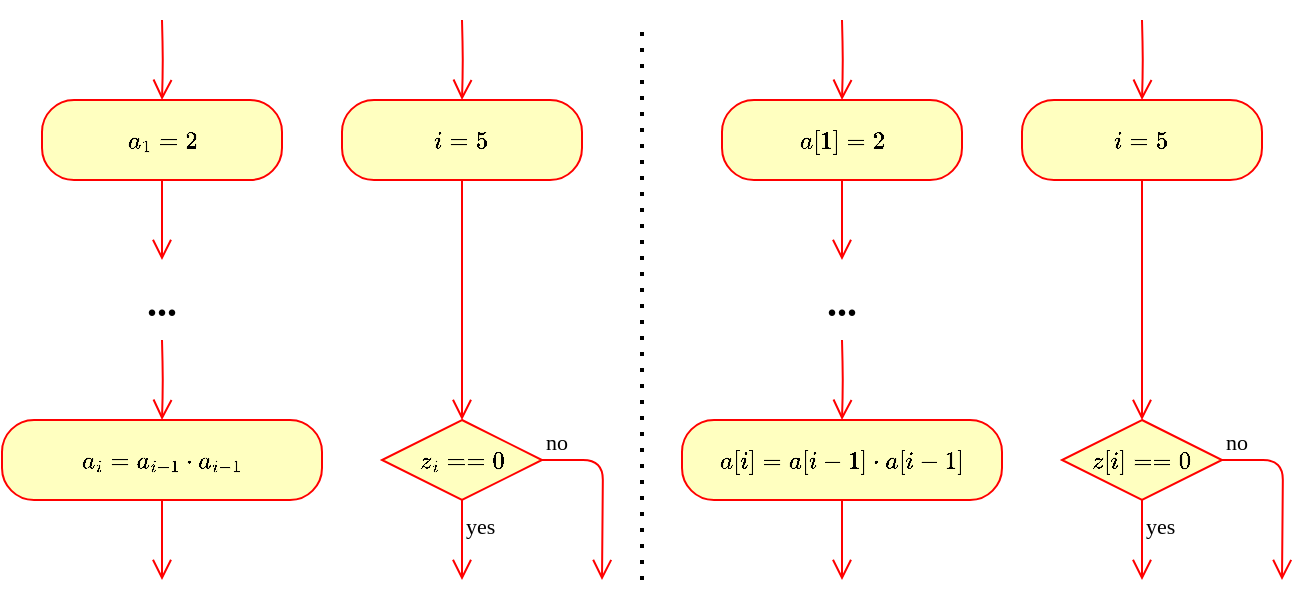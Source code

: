 <mxfile>
    <diagram id="fOQ8CYuaFxciZi-NXLuo" name="Page-1">
        <mxGraphModel dx="803" dy="706" grid="1" gridSize="10" guides="1" tooltips="1" connect="1" arrows="1" fold="1" page="1" pageScale="1" pageWidth="850" pageHeight="1100" math="1" shadow="0">
            <root>
                <mxCell id="0"/>
                <mxCell id="1" parent="0"/>
                <mxCell id="2" value="\(a_1 = 2\)" style="rounded=1;whiteSpace=wrap;html=1;arcSize=40;fontColor=#000000;fillColor=#ffffc0;strokeColor=#ff0000;fontFamily=OpenSans;" parent="1" vertex="1">
                    <mxGeometry x="120" y="280" width="120" height="40" as="geometry"/>
                </mxCell>
                <mxCell id="3" value="" style="edgeStyle=orthogonalEdgeStyle;html=1;verticalAlign=bottom;endArrow=open;endSize=8;strokeColor=#ff0000;fontFamily=OpenSans;" parent="1" source="2" edge="1">
                    <mxGeometry relative="1" as="geometry">
                        <mxPoint x="180" y="360" as="targetPoint"/>
                    </mxGeometry>
                </mxCell>
                <mxCell id="10" value="\(z_i == 0\)" style="rhombus;whiteSpace=wrap;html=1;fontColor=#000000;fillColor=#ffffc0;strokeColor=#ff0000;fontFamily=OpenSans;" parent="1" vertex="1">
                    <mxGeometry x="290" y="440" width="80" height="40" as="geometry"/>
                </mxCell>
                <mxCell id="11" value="no" style="edgeStyle=orthogonalEdgeStyle;html=1;align=left;verticalAlign=bottom;endArrow=open;endSize=8;strokeColor=#ff0000;fontFamily=OpenSans;" parent="1" source="10" edge="1">
                    <mxGeometry x="-1" relative="1" as="geometry">
                        <mxPoint x="400" y="520" as="targetPoint"/>
                    </mxGeometry>
                </mxCell>
                <mxCell id="12" value="yes" style="edgeStyle=orthogonalEdgeStyle;html=1;align=left;verticalAlign=top;endArrow=open;endSize=8;strokeColor=#ff0000;fontFamily=OpenSans;" parent="1" source="10" edge="1">
                    <mxGeometry x="-1" relative="1" as="geometry">
                        <mxPoint x="330" y="520" as="targetPoint"/>
                    </mxGeometry>
                </mxCell>
                <mxCell id="13" value="" style="edgeStyle=orthogonalEdgeStyle;html=1;verticalAlign=bottom;endArrow=open;endSize=8;strokeColor=#ff0000;entryX=0.5;entryY=0;entryDx=0;entryDy=0;fontFamily=OpenSans;" parent="1" target="2" edge="1">
                    <mxGeometry relative="1" as="geometry">
                        <mxPoint x="190" y="390" as="targetPoint"/>
                        <mxPoint x="180" y="240" as="sourcePoint"/>
                    </mxGeometry>
                </mxCell>
                <mxCell id="14" value="$$a_i = a_{i-1} \cdot a_{i-1}$$" style="rounded=1;whiteSpace=wrap;html=1;arcSize=40;fontColor=#000000;fillColor=#ffffc0;strokeColor=#ff0000;fontFamily=OpenSans;" parent="1" vertex="1">
                    <mxGeometry x="100" y="440" width="160" height="40" as="geometry"/>
                </mxCell>
                <mxCell id="15" value="" style="edgeStyle=orthogonalEdgeStyle;html=1;verticalAlign=bottom;endArrow=open;endSize=8;strokeColor=#ff0000;fontFamily=OpenSans;" parent="1" source="14" edge="1">
                    <mxGeometry relative="1" as="geometry">
                        <mxPoint x="180" y="520" as="targetPoint"/>
                    </mxGeometry>
                </mxCell>
                <mxCell id="16" value="" style="edgeStyle=orthogonalEdgeStyle;html=1;verticalAlign=bottom;endArrow=open;endSize=8;strokeColor=#ff0000;entryX=0.5;entryY=0;entryDx=0;entryDy=0;fontFamily=OpenSans;" parent="1" target="14" edge="1">
                    <mxGeometry relative="1" as="geometry">
                        <mxPoint x="190" y="540" as="targetPoint"/>
                        <mxPoint x="180" y="400" as="sourcePoint"/>
                    </mxGeometry>
                </mxCell>
                <mxCell id="17" value="\(i=5\)" style="rounded=1;whiteSpace=wrap;html=1;arcSize=40;fontColor=#000000;fillColor=#ffffc0;strokeColor=#ff0000;fontFamily=OpenSans;" parent="1" vertex="1">
                    <mxGeometry x="270" y="280" width="120" height="40" as="geometry"/>
                </mxCell>
                <mxCell id="18" value="" style="edgeStyle=orthogonalEdgeStyle;html=1;verticalAlign=bottom;endArrow=open;endSize=8;strokeColor=#ff0000;entryX=0.5;entryY=0;entryDx=0;entryDy=0;fontFamily=OpenSans;" parent="1" source="17" target="10" edge="1">
                    <mxGeometry relative="1" as="geometry">
                        <mxPoint x="350" y="330" as="targetPoint"/>
                    </mxGeometry>
                </mxCell>
                <mxCell id="19" value="" style="edgeStyle=orthogonalEdgeStyle;html=1;verticalAlign=bottom;endArrow=open;endSize=8;strokeColor=#ff0000;entryX=0.5;entryY=0;entryDx=0;entryDy=0;fontFamily=OpenSans;" parent="1" target="17" edge="1">
                    <mxGeometry relative="1" as="geometry">
                        <mxPoint x="360" y="340" as="targetPoint"/>
                        <mxPoint x="330" y="240" as="sourcePoint"/>
                    </mxGeometry>
                </mxCell>
                <mxCell id="20" value="..." style="text;html=1;align=center;verticalAlign=middle;whiteSpace=wrap;rounded=0;fontStyle=1;fontSize=20;fontFamily=OpenSans;" parent="1" vertex="1">
                    <mxGeometry x="150" y="360" width="60" height="40" as="geometry"/>
                </mxCell>
                <mxCell id="21" value="\(a[1] = 2\)" style="rounded=1;whiteSpace=wrap;html=1;arcSize=40;fontColor=#000000;fillColor=#ffffc0;strokeColor=#ff0000;fontFamily=OpenSans;" parent="1" vertex="1">
                    <mxGeometry x="460" y="280" width="120" height="40" as="geometry"/>
                </mxCell>
                <mxCell id="22" value="" style="edgeStyle=orthogonalEdgeStyle;html=1;verticalAlign=bottom;endArrow=open;endSize=8;strokeColor=#ff0000;fontFamily=OpenSans;" parent="1" source="21" edge="1">
                    <mxGeometry relative="1" as="geometry">
                        <mxPoint x="520" y="360" as="targetPoint"/>
                    </mxGeometry>
                </mxCell>
                <mxCell id="23" value="\(z[i] == 0\)" style="rhombus;whiteSpace=wrap;html=1;fontColor=#000000;fillColor=#ffffc0;strokeColor=#ff0000;fontFamily=OpenSans;" parent="1" vertex="1">
                    <mxGeometry x="630" y="440" width="80" height="40" as="geometry"/>
                </mxCell>
                <mxCell id="24" value="no" style="edgeStyle=orthogonalEdgeStyle;html=1;align=left;verticalAlign=bottom;endArrow=open;endSize=8;strokeColor=#ff0000;fontFamily=OpenSans;" parent="1" source="23" edge="1">
                    <mxGeometry x="-1" relative="1" as="geometry">
                        <mxPoint x="740" y="520" as="targetPoint"/>
                    </mxGeometry>
                </mxCell>
                <mxCell id="25" value="yes" style="edgeStyle=orthogonalEdgeStyle;html=1;align=left;verticalAlign=top;endArrow=open;endSize=8;strokeColor=#ff0000;fontFamily=OpenSans;" parent="1" source="23" edge="1">
                    <mxGeometry x="-1" relative="1" as="geometry">
                        <mxPoint x="670" y="520" as="targetPoint"/>
                    </mxGeometry>
                </mxCell>
                <mxCell id="26" value="" style="edgeStyle=orthogonalEdgeStyle;html=1;verticalAlign=bottom;endArrow=open;endSize=8;strokeColor=#ff0000;entryX=0.5;entryY=0;entryDx=0;entryDy=0;fontFamily=OpenSans;" parent="1" target="21" edge="1">
                    <mxGeometry relative="1" as="geometry">
                        <mxPoint x="530" y="390" as="targetPoint"/>
                        <mxPoint x="520" y="240" as="sourcePoint"/>
                    </mxGeometry>
                </mxCell>
                <mxCell id="27" value="\(a[i] = a[i-1] \cdot a[i-1]\)" style="rounded=1;whiteSpace=wrap;html=1;arcSize=40;fontColor=#000000;fillColor=#ffffc0;strokeColor=#ff0000;fontFamily=OpenSans;" parent="1" vertex="1">
                    <mxGeometry x="440" y="440" width="160" height="40" as="geometry"/>
                </mxCell>
                <mxCell id="28" value="" style="edgeStyle=orthogonalEdgeStyle;html=1;verticalAlign=bottom;endArrow=open;endSize=8;strokeColor=#ff0000;fontFamily=OpenSans;" parent="1" source="27" edge="1">
                    <mxGeometry relative="1" as="geometry">
                        <mxPoint x="520" y="520" as="targetPoint"/>
                    </mxGeometry>
                </mxCell>
                <mxCell id="29" value="" style="edgeStyle=orthogonalEdgeStyle;html=1;verticalAlign=bottom;endArrow=open;endSize=8;strokeColor=#ff0000;entryX=0.5;entryY=0;entryDx=0;entryDy=0;fontFamily=OpenSans;" parent="1" target="27" edge="1">
                    <mxGeometry relative="1" as="geometry">
                        <mxPoint x="530" y="540" as="targetPoint"/>
                        <mxPoint x="520" y="400" as="sourcePoint"/>
                    </mxGeometry>
                </mxCell>
                <mxCell id="30" value="\(i=5\)" style="rounded=1;whiteSpace=wrap;html=1;arcSize=40;fontColor=#000000;fillColor=#ffffc0;strokeColor=#ff0000;fontFamily=OpenSans;" parent="1" vertex="1">
                    <mxGeometry x="610" y="280" width="120" height="40" as="geometry"/>
                </mxCell>
                <mxCell id="31" value="" style="edgeStyle=orthogonalEdgeStyle;html=1;verticalAlign=bottom;endArrow=open;endSize=8;strokeColor=#ff0000;entryX=0.5;entryY=0;entryDx=0;entryDy=0;fontFamily=OpenSans;" parent="1" source="30" target="23" edge="1">
                    <mxGeometry relative="1" as="geometry">
                        <mxPoint x="690" y="330" as="targetPoint"/>
                    </mxGeometry>
                </mxCell>
                <mxCell id="32" value="" style="edgeStyle=orthogonalEdgeStyle;html=1;verticalAlign=bottom;endArrow=open;endSize=8;strokeColor=#ff0000;entryX=0.5;entryY=0;entryDx=0;entryDy=0;fontFamily=OpenSans;" parent="1" target="30" edge="1">
                    <mxGeometry relative="1" as="geometry">
                        <mxPoint x="700" y="340" as="targetPoint"/>
                        <mxPoint x="670" y="240" as="sourcePoint"/>
                    </mxGeometry>
                </mxCell>
                <mxCell id="33" value="..." style="text;html=1;align=center;verticalAlign=middle;whiteSpace=wrap;rounded=0;fontStyle=1;fontSize=20;fontFamily=OpenSans;" parent="1" vertex="1">
                    <mxGeometry x="490" y="360" width="60" height="40" as="geometry"/>
                </mxCell>
                <mxCell id="34" value="" style="endArrow=none;dashed=1;html=1;dashPattern=1 3;strokeWidth=2;fontFamily=OpenSans;" parent="1" edge="1">
                    <mxGeometry width="50" height="50" relative="1" as="geometry">
                        <mxPoint x="420" y="520" as="sourcePoint"/>
                        <mxPoint x="420" y="240" as="targetPoint"/>
                    </mxGeometry>
                </mxCell>
            </root>
        </mxGraphModel>
    </diagram>
</mxfile>